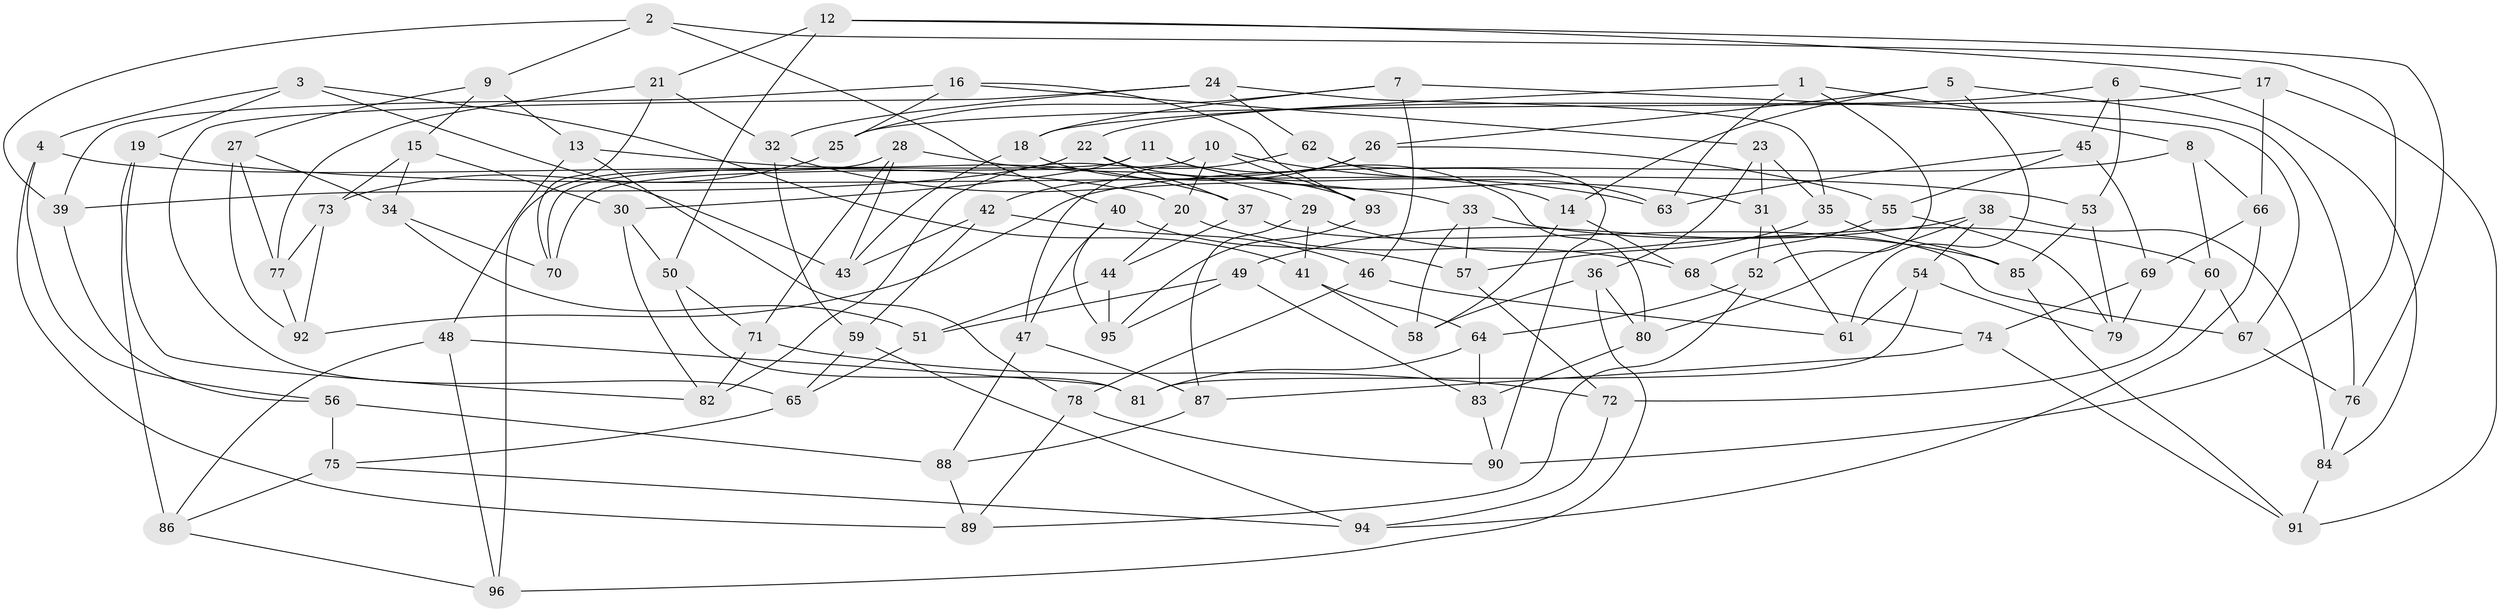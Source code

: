 // Generated by graph-tools (version 1.1) at 2025/38/03/09/25 02:38:08]
// undirected, 96 vertices, 192 edges
graph export_dot {
graph [start="1"]
  node [color=gray90,style=filled];
  1;
  2;
  3;
  4;
  5;
  6;
  7;
  8;
  9;
  10;
  11;
  12;
  13;
  14;
  15;
  16;
  17;
  18;
  19;
  20;
  21;
  22;
  23;
  24;
  25;
  26;
  27;
  28;
  29;
  30;
  31;
  32;
  33;
  34;
  35;
  36;
  37;
  38;
  39;
  40;
  41;
  42;
  43;
  44;
  45;
  46;
  47;
  48;
  49;
  50;
  51;
  52;
  53;
  54;
  55;
  56;
  57;
  58;
  59;
  60;
  61;
  62;
  63;
  64;
  65;
  66;
  67;
  68;
  69;
  70;
  71;
  72;
  73;
  74;
  75;
  76;
  77;
  78;
  79;
  80;
  81;
  82;
  83;
  84;
  85;
  86;
  87;
  88;
  89;
  90;
  91;
  92;
  93;
  94;
  95;
  96;
  1 -- 52;
  1 -- 18;
  1 -- 63;
  1 -- 8;
  2 -- 40;
  2 -- 90;
  2 -- 9;
  2 -- 39;
  3 -- 4;
  3 -- 41;
  3 -- 19;
  3 -- 43;
  4 -- 89;
  4 -- 20;
  4 -- 56;
  5 -- 14;
  5 -- 61;
  5 -- 26;
  5 -- 76;
  6 -- 53;
  6 -- 22;
  6 -- 84;
  6 -- 45;
  7 -- 25;
  7 -- 67;
  7 -- 46;
  7 -- 18;
  8 -- 92;
  8 -- 66;
  8 -- 60;
  9 -- 15;
  9 -- 27;
  9 -- 13;
  10 -- 93;
  10 -- 20;
  10 -- 70;
  10 -- 63;
  11 -- 30;
  11 -- 70;
  11 -- 14;
  11 -- 31;
  12 -- 50;
  12 -- 21;
  12 -- 76;
  12 -- 17;
  13 -- 37;
  13 -- 48;
  13 -- 78;
  14 -- 58;
  14 -- 68;
  15 -- 73;
  15 -- 34;
  15 -- 30;
  16 -- 93;
  16 -- 25;
  16 -- 23;
  16 -- 39;
  17 -- 91;
  17 -- 25;
  17 -- 66;
  18 -- 43;
  18 -- 93;
  19 -- 53;
  19 -- 82;
  19 -- 86;
  20 -- 68;
  20 -- 44;
  21 -- 32;
  21 -- 77;
  21 -- 70;
  22 -- 39;
  22 -- 80;
  22 -- 37;
  23 -- 31;
  23 -- 36;
  23 -- 35;
  24 -- 65;
  24 -- 32;
  24 -- 62;
  24 -- 35;
  25 -- 73;
  26 -- 55;
  26 -- 47;
  26 -- 42;
  27 -- 92;
  27 -- 77;
  27 -- 34;
  28 -- 96;
  28 -- 29;
  28 -- 71;
  28 -- 43;
  29 -- 85;
  29 -- 87;
  29 -- 41;
  30 -- 82;
  30 -- 50;
  31 -- 61;
  31 -- 52;
  32 -- 59;
  32 -- 33;
  33 -- 57;
  33 -- 58;
  33 -- 60;
  34 -- 70;
  34 -- 51;
  35 -- 85;
  35 -- 57;
  36 -- 58;
  36 -- 80;
  36 -- 96;
  37 -- 44;
  37 -- 67;
  38 -- 49;
  38 -- 84;
  38 -- 54;
  38 -- 80;
  39 -- 56;
  40 -- 57;
  40 -- 47;
  40 -- 95;
  41 -- 58;
  41 -- 64;
  42 -- 43;
  42 -- 59;
  42 -- 46;
  44 -- 95;
  44 -- 51;
  45 -- 63;
  45 -- 55;
  45 -- 69;
  46 -- 78;
  46 -- 61;
  47 -- 88;
  47 -- 87;
  48 -- 81;
  48 -- 86;
  48 -- 96;
  49 -- 95;
  49 -- 83;
  49 -- 51;
  50 -- 81;
  50 -- 71;
  51 -- 65;
  52 -- 89;
  52 -- 64;
  53 -- 85;
  53 -- 79;
  54 -- 79;
  54 -- 81;
  54 -- 61;
  55 -- 68;
  55 -- 79;
  56 -- 88;
  56 -- 75;
  57 -- 72;
  59 -- 94;
  59 -- 65;
  60 -- 67;
  60 -- 72;
  62 -- 90;
  62 -- 82;
  62 -- 63;
  64 -- 81;
  64 -- 83;
  65 -- 75;
  66 -- 69;
  66 -- 94;
  67 -- 76;
  68 -- 74;
  69 -- 74;
  69 -- 79;
  71 -- 72;
  71 -- 82;
  72 -- 94;
  73 -- 92;
  73 -- 77;
  74 -- 87;
  74 -- 91;
  75 -- 86;
  75 -- 94;
  76 -- 84;
  77 -- 92;
  78 -- 90;
  78 -- 89;
  80 -- 83;
  83 -- 90;
  84 -- 91;
  85 -- 91;
  86 -- 96;
  87 -- 88;
  88 -- 89;
  93 -- 95;
}
